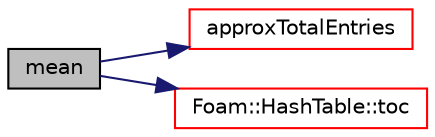 digraph "mean"
{
  bgcolor="transparent";
  edge [fontname="Helvetica",fontsize="10",labelfontname="Helvetica",labelfontsize="10"];
  node [fontname="Helvetica",fontsize="10",shape=record];
  rankdir="LR";
  Node1 [label="mean",height=0.2,width=0.4,color="black", fillcolor="grey75", style="filled", fontcolor="black"];
  Node1 -> Node2 [color="midnightblue",fontsize="10",style="solid",fontname="Helvetica"];
  Node2 [label="approxTotalEntries",height=0.2,width=0.4,color="red",URL="$a00561.html#a8c53bd846650cbbe44f476946e351060"];
  Node1 -> Node3 [color="midnightblue",fontsize="10",style="solid",fontname="Helvetica"];
  Node3 [label="Foam::HashTable::toc",height=0.2,width=0.4,color="red",URL="$a00986.html#a76b765c869311659d0868ce0e0200884",tooltip="Return the table of contents. "];
}
